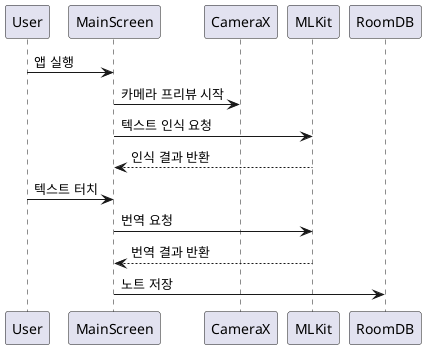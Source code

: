@startuml
User -> MainScreen: 앱 실행
MainScreen -> CameraX: 카메라 프리뷰 시작
MainScreen -> MLKit: 텍스트 인식 요청
MLKit --> MainScreen: 인식 결과 반환
User -> MainScreen: 텍스트 터치
MainScreen -> MLKit: 번역 요청
MLKit --> MainScreen: 번역 결과 반환
MainScreen -> RoomDB: 노트 저장
@enduml

